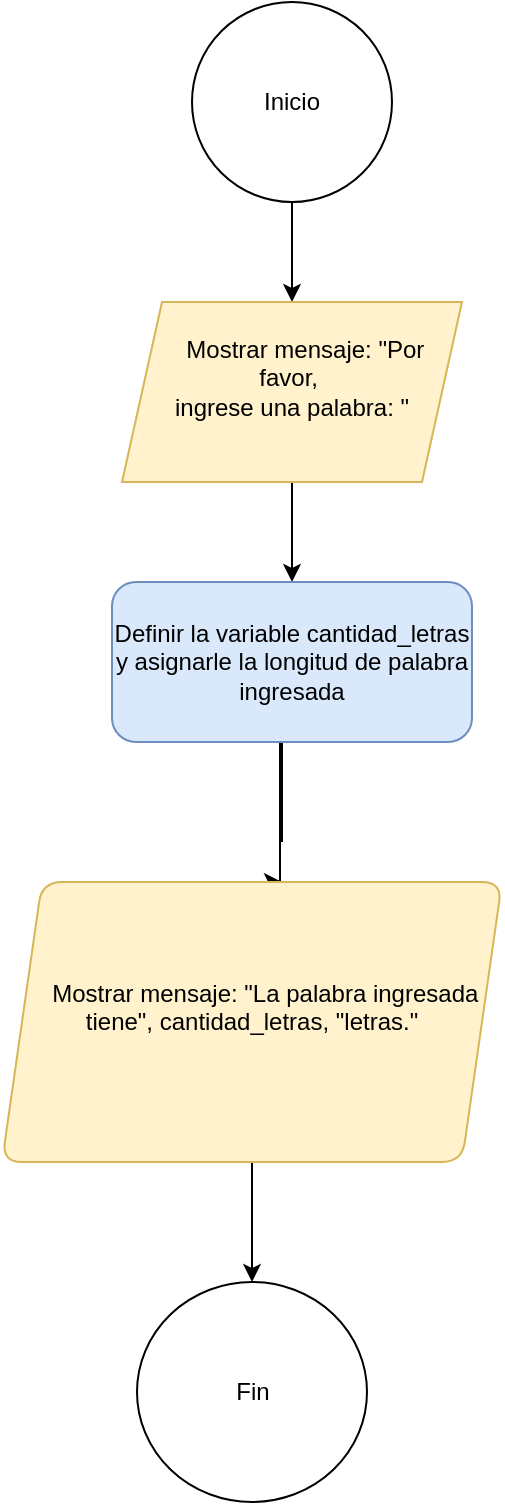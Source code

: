 <mxfile version="25.0.3">
  <diagram id="C5RBs43oDa-KdzZeNtuy" name="Page-1">
    <mxGraphModel dx="880" dy="468" grid="1" gridSize="10" guides="1" tooltips="1" connect="1" arrows="1" fold="1" page="1" pageScale="1" pageWidth="827" pageHeight="1169" math="0" shadow="0">
      <root>
        <mxCell id="WIyWlLk6GJQsqaUBKTNV-0" />
        <mxCell id="WIyWlLk6GJQsqaUBKTNV-1" parent="WIyWlLk6GJQsqaUBKTNV-0" />
        <mxCell id="hIYKT0pPmRdgHe_D_R1Q-14" value="" style="edgeStyle=orthogonalEdgeStyle;rounded=0;orthogonalLoop=1;jettySize=auto;html=1;" edge="1" parent="WIyWlLk6GJQsqaUBKTNV-1" source="hIYKT0pPmRdgHe_D_R1Q-0" target="hIYKT0pPmRdgHe_D_R1Q-1">
          <mxGeometry relative="1" as="geometry" />
        </mxCell>
        <mxCell id="hIYKT0pPmRdgHe_D_R1Q-0" value="Inicio" style="ellipse;whiteSpace=wrap;html=1;aspect=fixed;" vertex="1" parent="WIyWlLk6GJQsqaUBKTNV-1">
          <mxGeometry x="525" y="90" width="100" height="100" as="geometry" />
        </mxCell>
        <mxCell id="hIYKT0pPmRdgHe_D_R1Q-5" value="" style="edgeStyle=orthogonalEdgeStyle;rounded=0;orthogonalLoop=1;jettySize=auto;html=1;" edge="1" parent="WIyWlLk6GJQsqaUBKTNV-1" source="hIYKT0pPmRdgHe_D_R1Q-1" target="hIYKT0pPmRdgHe_D_R1Q-4">
          <mxGeometry relative="1" as="geometry" />
        </mxCell>
        <mxCell id="hIYKT0pPmRdgHe_D_R1Q-1" value="&lt;div&gt;&amp;nbsp; &amp;nbsp; Mostrar mensaje: &quot;Por favor,&amp;nbsp;&lt;/div&gt;&lt;div&gt;ingrese una palabra: &quot;&lt;/div&gt;&lt;div&gt;&lt;br&gt;&lt;/div&gt;" style="shape=parallelogram;perimeter=parallelogramPerimeter;whiteSpace=wrap;html=1;fixedSize=1;fillColor=#fff2cc;strokeColor=#d6b656;" vertex="1" parent="WIyWlLk6GJQsqaUBKTNV-1">
          <mxGeometry x="490" y="240" width="170" height="90" as="geometry" />
        </mxCell>
        <mxCell id="hIYKT0pPmRdgHe_D_R1Q-7" value="" style="edgeStyle=orthogonalEdgeStyle;rounded=0;orthogonalLoop=1;jettySize=auto;html=1;" edge="1" parent="WIyWlLk6GJQsqaUBKTNV-1">
          <mxGeometry relative="1" as="geometry">
            <mxPoint x="570" y="510" as="sourcePoint" />
            <mxPoint x="570" y="530" as="targetPoint" />
            <Array as="points">
              <mxPoint x="570" y="450" />
              <mxPoint x="569" y="450" />
            </Array>
          </mxGeometry>
        </mxCell>
        <mxCell id="hIYKT0pPmRdgHe_D_R1Q-4" value="Definir la variable cantidad_letras y asignarle la longitud de palabra ingresada" style="rounded=1;whiteSpace=wrap;html=1;fillColor=#dae8fc;strokeColor=#6c8ebf;" vertex="1" parent="WIyWlLk6GJQsqaUBKTNV-1">
          <mxGeometry x="485" y="380" width="180" height="80" as="geometry" />
        </mxCell>
        <mxCell id="hIYKT0pPmRdgHe_D_R1Q-9" value="" style="edgeStyle=orthogonalEdgeStyle;rounded=0;orthogonalLoop=1;jettySize=auto;html=1;" edge="1" parent="WIyWlLk6GJQsqaUBKTNV-1" source="hIYKT0pPmRdgHe_D_R1Q-10">
          <mxGeometry relative="1" as="geometry">
            <mxPoint x="540" y="790" as="targetPoint" />
            <Array as="points">
              <mxPoint x="555" y="730" />
              <mxPoint x="541" y="730" />
            </Array>
          </mxGeometry>
        </mxCell>
        <mxCell id="hIYKT0pPmRdgHe_D_R1Q-15" value="" style="edgeStyle=orthogonalEdgeStyle;rounded=0;orthogonalLoop=1;jettySize=auto;html=1;" edge="1" parent="WIyWlLk6GJQsqaUBKTNV-1" source="hIYKT0pPmRdgHe_D_R1Q-6" target="hIYKT0pPmRdgHe_D_R1Q-10">
          <mxGeometry relative="1" as="geometry" />
        </mxCell>
        <mxCell id="hIYKT0pPmRdgHe_D_R1Q-6" value="&lt;div&gt;&amp;nbsp; &amp;nbsp; Mostrar mensaje: &quot;La palabra ingresada tiene&quot;, cantidad_letras, &quot;letras.&quot;&lt;/div&gt;&lt;div&gt;&lt;br&gt;&lt;/div&gt;" style="shape=parallelogram;perimeter=parallelogramPerimeter;whiteSpace=wrap;html=1;fixedSize=1;rounded=1;fillColor=#fff2cc;strokeColor=#d6b656;" vertex="1" parent="WIyWlLk6GJQsqaUBKTNV-1">
          <mxGeometry x="430" y="530" width="250" height="140" as="geometry" />
        </mxCell>
        <mxCell id="hIYKT0pPmRdgHe_D_R1Q-10" value="Fin" style="ellipse;whiteSpace=wrap;html=1;rounded=1;" vertex="1" parent="WIyWlLk6GJQsqaUBKTNV-1">
          <mxGeometry x="497.5" y="730" width="115" height="110" as="geometry" />
        </mxCell>
      </root>
    </mxGraphModel>
  </diagram>
</mxfile>
